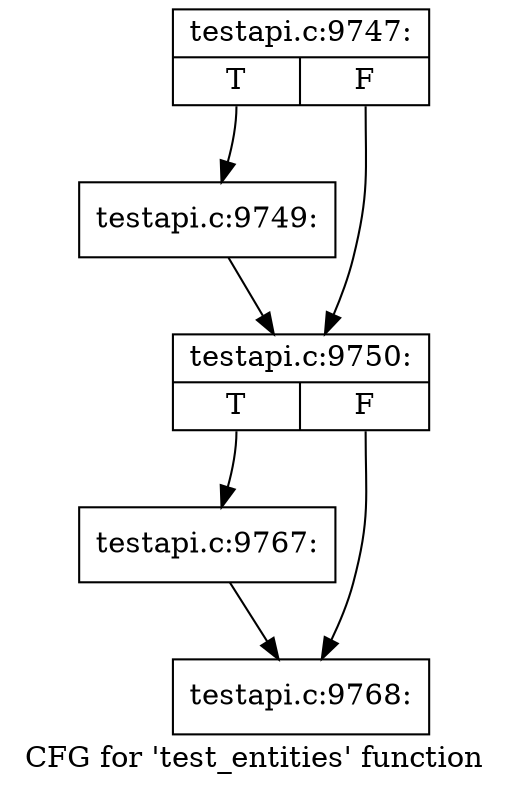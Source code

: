 digraph "CFG for 'test_entities' function" {
	label="CFG for 'test_entities' function";

	Node0x35575f0 [shape=record,label="{testapi.c:9747:|{<s0>T|<s1>F}}"];
	Node0x35575f0:s0 -> Node0x4520430;
	Node0x35575f0:s1 -> Node0x42ddc70;
	Node0x4520430 [shape=record,label="{testapi.c:9749:}"];
	Node0x4520430 -> Node0x42ddc70;
	Node0x42ddc70 [shape=record,label="{testapi.c:9750:|{<s0>T|<s1>F}}"];
	Node0x42ddc70:s0 -> Node0x3557d80;
	Node0x42ddc70:s1 -> Node0x3557980;
	Node0x3557d80 [shape=record,label="{testapi.c:9767:}"];
	Node0x3557d80 -> Node0x3557980;
	Node0x3557980 [shape=record,label="{testapi.c:9768:}"];
}
